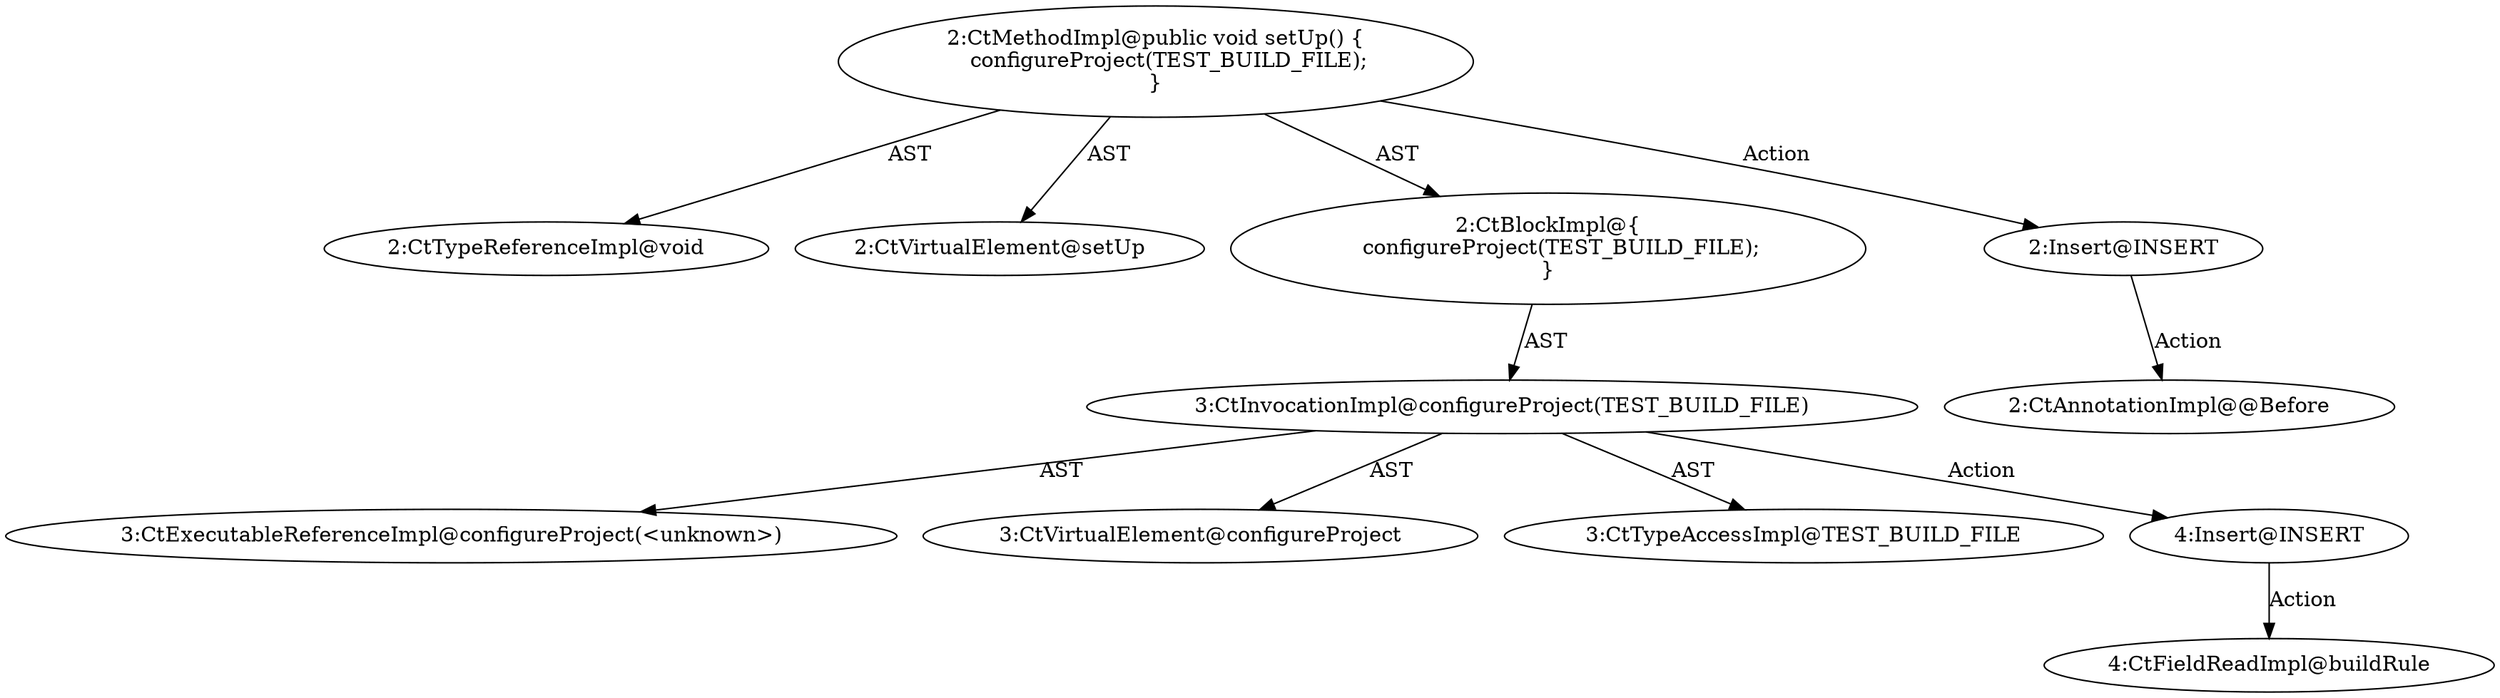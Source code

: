 digraph "setUp#?" {
0 [label="2:CtTypeReferenceImpl@void" shape=ellipse]
1 [label="2:CtVirtualElement@setUp" shape=ellipse]
2 [label="3:CtExecutableReferenceImpl@configureProject(<unknown>)" shape=ellipse]
3 [label="3:CtVirtualElement@configureProject" shape=ellipse]
4 [label="3:CtTypeAccessImpl@TEST_BUILD_FILE" shape=ellipse]
5 [label="3:CtInvocationImpl@configureProject(TEST_BUILD_FILE)" shape=ellipse]
6 [label="2:CtBlockImpl@\{
    configureProject(TEST_BUILD_FILE);
\}" shape=ellipse]
7 [label="2:CtMethodImpl@public void setUp() \{
    configureProject(TEST_BUILD_FILE);
\}" shape=ellipse]
8 [label="2:Insert@INSERT" shape=ellipse]
9 [label="2:CtAnnotationImpl@@Before" shape=ellipse]
10 [label="4:Insert@INSERT" shape=ellipse]
11 [label="4:CtFieldReadImpl@buildRule" shape=ellipse]
5 -> 3 [label="AST"];
5 -> 2 [label="AST"];
5 -> 4 [label="AST"];
5 -> 10 [label="Action"];
6 -> 5 [label="AST"];
7 -> 1 [label="AST"];
7 -> 0 [label="AST"];
7 -> 6 [label="AST"];
7 -> 8 [label="Action"];
8 -> 9 [label="Action"];
10 -> 11 [label="Action"];
}